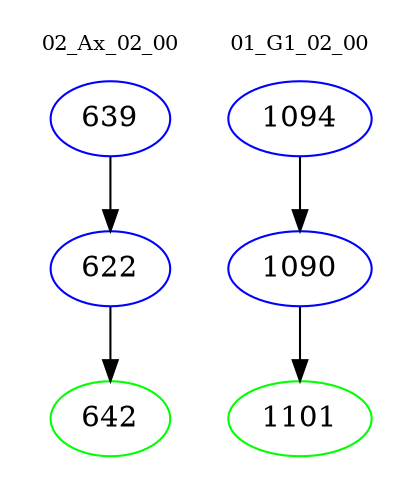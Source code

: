 digraph{
subgraph cluster_0 {
color = white
label = "02_Ax_02_00";
fontsize=10;
T0_639 [label="639", color="blue"]
T0_639 -> T0_622 [color="black"]
T0_622 [label="622", color="blue"]
T0_622 -> T0_642 [color="black"]
T0_642 [label="642", color="green"]
}
subgraph cluster_1 {
color = white
label = "01_G1_02_00";
fontsize=10;
T1_1094 [label="1094", color="blue"]
T1_1094 -> T1_1090 [color="black"]
T1_1090 [label="1090", color="blue"]
T1_1090 -> T1_1101 [color="black"]
T1_1101 [label="1101", color="green"]
}
}
